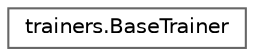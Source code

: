 digraph "Graphical Class Hierarchy"
{
 // LATEX_PDF_SIZE
  bgcolor="transparent";
  edge [fontname=Helvetica,fontsize=10,labelfontname=Helvetica,labelfontsize=10];
  node [fontname=Helvetica,fontsize=10,shape=box,height=0.2,width=0.4];
  rankdir="LR";
  Node0 [id="Node000000",label="trainers.BaseTrainer",height=0.2,width=0.4,color="grey40", fillcolor="white", style="filled",URL="$classtrainers_1_1_base_trainer.html",tooltip=" "];
}
